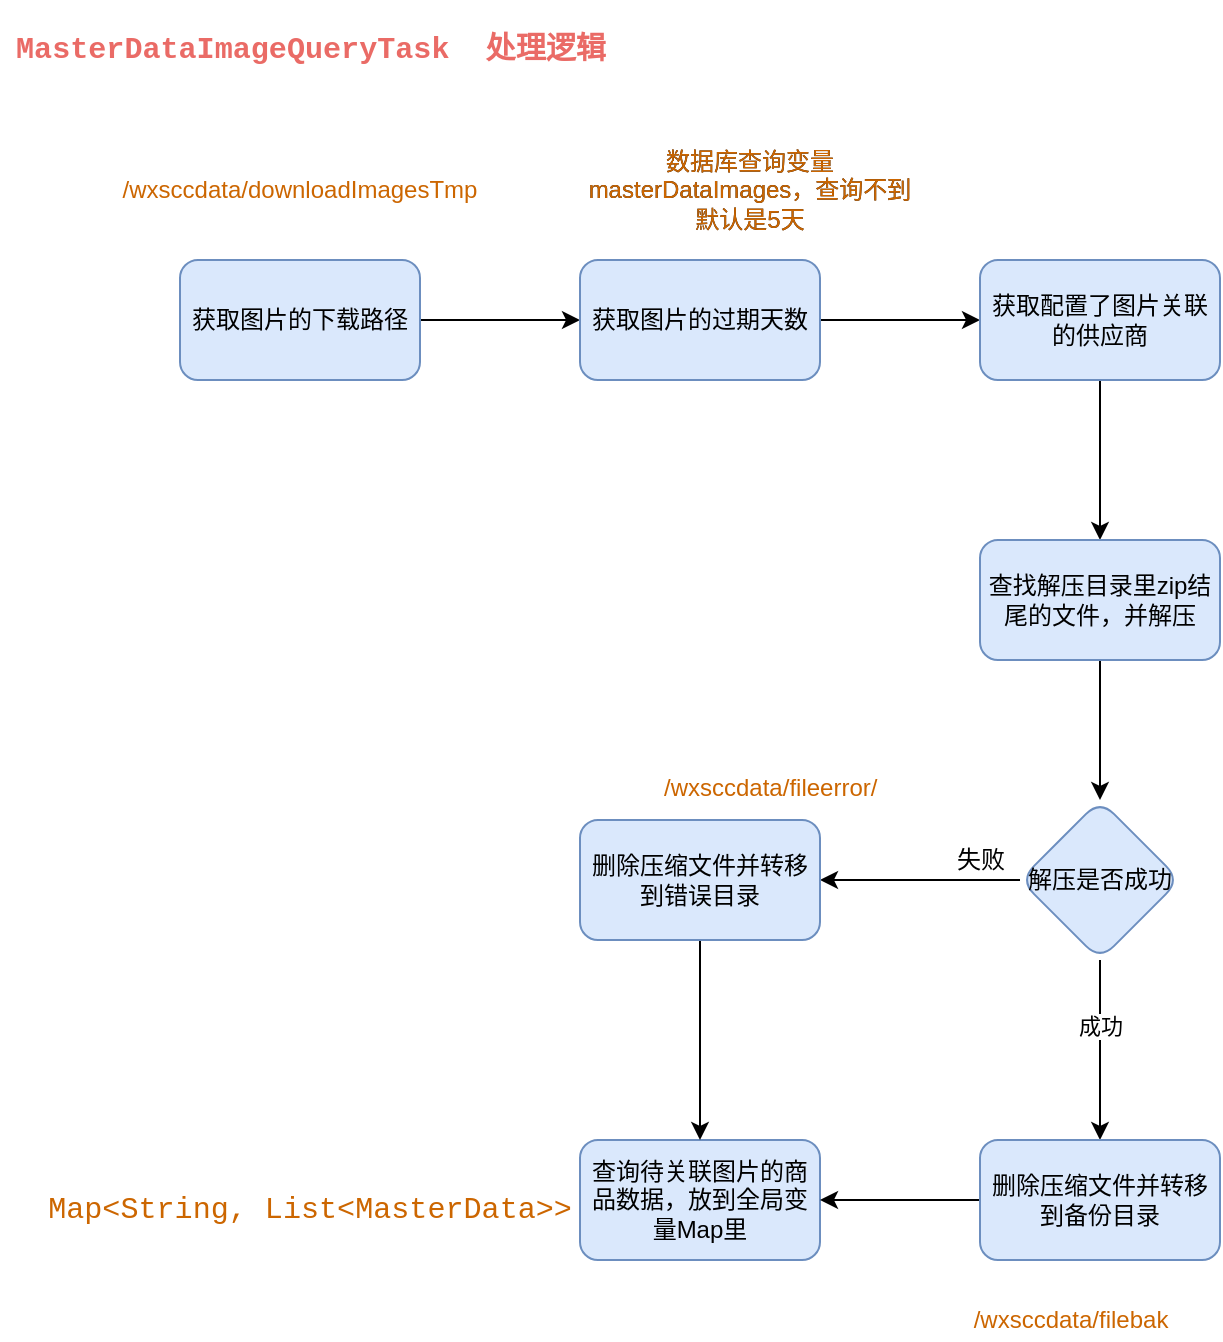<mxfile version="17.1.2" type="github"><diagram id="hZROYogOz50PhspJz0vi" name="Page-1"><mxGraphModel dx="1102" dy="614" grid="1" gridSize="10" guides="1" tooltips="1" connect="1" arrows="1" fold="1" page="1" pageScale="1" pageWidth="827" pageHeight="1169" math="0" shadow="0"><root><mxCell id="0"/><mxCell id="1" parent="0"/><mxCell id="wu-Suy3uLJRbpWJnN6Ik-5" value="" style="edgeStyle=orthogonalEdgeStyle;rounded=0;orthogonalLoop=1;jettySize=auto;html=1;" parent="1" source="wu-Suy3uLJRbpWJnN6Ik-3" target="wu-Suy3uLJRbpWJnN6Ik-4" edge="1"><mxGeometry relative="1" as="geometry"/></mxCell><mxCell id="wu-Suy3uLJRbpWJnN6Ik-3" value="获取图片的下载路径" style="rounded=1;whiteSpace=wrap;html=1;fillColor=#dae8fc;strokeColor=#6c8ebf;" parent="1" vertex="1"><mxGeometry x="130" y="190" width="120" height="60" as="geometry"/></mxCell><mxCell id="wu-Suy3uLJRbpWJnN6Ik-16" style="edgeStyle=orthogonalEdgeStyle;rounded=0;orthogonalLoop=1;jettySize=auto;html=1;exitX=1;exitY=0.5;exitDx=0;exitDy=0;entryX=0;entryY=0.5;entryDx=0;entryDy=0;" parent="1" source="wu-Suy3uLJRbpWJnN6Ik-4" target="wu-Suy3uLJRbpWJnN6Ik-12" edge="1"><mxGeometry relative="1" as="geometry"/></mxCell><mxCell id="wu-Suy3uLJRbpWJnN6Ik-4" value="获取图片的过期天数" style="rounded=1;whiteSpace=wrap;html=1;fillColor=#dae8fc;strokeColor=#6c8ebf;" parent="1" vertex="1"><mxGeometry x="330" y="190" width="120" height="60" as="geometry"/></mxCell><mxCell id="wu-Suy3uLJRbpWJnN6Ik-6" value="/wxsccdata/downloadImagesTmp" style="text;html=1;strokeColor=none;fillColor=none;align=center;verticalAlign=middle;whiteSpace=wrap;rounded=0;fontColor=#CC6600;" parent="1" vertex="1"><mxGeometry x="105" y="140" width="170" height="30" as="geometry"/></mxCell><mxCell id="wu-Suy3uLJRbpWJnN6Ik-11" value="数据库查询变量masterDataImages，查询不到默认是5天" style="text;html=1;strokeColor=none;fillColor=none;align=center;verticalAlign=middle;whiteSpace=wrap;rounded=0;" parent="1" vertex="1"><mxGeometry x="330" y="140" width="170" height="30" as="geometry"/></mxCell><mxCell id="wu-Suy3uLJRbpWJnN6Ik-18" value="" style="edgeStyle=orthogonalEdgeStyle;rounded=0;orthogonalLoop=1;jettySize=auto;html=1;" parent="1" source="wu-Suy3uLJRbpWJnN6Ik-12" target="wu-Suy3uLJRbpWJnN6Ik-17" edge="1"><mxGeometry relative="1" as="geometry"/></mxCell><mxCell id="wu-Suy3uLJRbpWJnN6Ik-12" value="获取配置了图片关联的供应商" style="rounded=1;whiteSpace=wrap;html=1;fillColor=#dae8fc;strokeColor=#6c8ebf;" parent="1" vertex="1"><mxGeometry x="530" y="190" width="120" height="60" as="geometry"/></mxCell><mxCell id="wu-Suy3uLJRbpWJnN6Ik-13" value="查询待关联图片的商品数据，放到全局变量Map里" style="rounded=1;whiteSpace=wrap;html=1;fillColor=#dae8fc;strokeColor=#6c8ebf;" parent="1" vertex="1"><mxGeometry x="330" y="630" width="120" height="60" as="geometry"/></mxCell><mxCell id="wu-Suy3uLJRbpWJnN6Ik-15" value="&lt;pre style=&quot;background-color: rgb(255 , 255 , 255) ; font-family: &amp;quot;courier new&amp;quot; ; font-size: 11.3pt&quot;&gt;Map&amp;lt;String, List&amp;lt;MasterData&amp;gt;&amp;gt;&lt;/pre&gt;" style="text;html=1;strokeColor=none;fillColor=none;align=center;verticalAlign=middle;whiteSpace=wrap;rounded=0;fontColor=#CC6600;" parent="1" vertex="1"><mxGeometry x="110" y="650" width="170" height="30" as="geometry"/></mxCell><mxCell id="wu-Suy3uLJRbpWJnN6Ik-20" value="" style="edgeStyle=orthogonalEdgeStyle;rounded=0;orthogonalLoop=1;jettySize=auto;html=1;" parent="1" source="wu-Suy3uLJRbpWJnN6Ik-17" target="wu-Suy3uLJRbpWJnN6Ik-19" edge="1"><mxGeometry relative="1" as="geometry"/></mxCell><mxCell id="wu-Suy3uLJRbpWJnN6Ik-17" value="查找解压目录里zip结尾的文件，并解压" style="rounded=1;whiteSpace=wrap;html=1;fillColor=#dae8fc;strokeColor=#6c8ebf;" parent="1" vertex="1"><mxGeometry x="530" y="330" width="120" height="60" as="geometry"/></mxCell><mxCell id="wu-Suy3uLJRbpWJnN6Ik-22" value="" style="edgeStyle=orthogonalEdgeStyle;rounded=0;orthogonalLoop=1;jettySize=auto;html=1;" parent="1" source="wu-Suy3uLJRbpWJnN6Ik-19" target="wu-Suy3uLJRbpWJnN6Ik-21" edge="1"><mxGeometry relative="1" as="geometry"/></mxCell><mxCell id="wu-Suy3uLJRbpWJnN6Ik-25" value="成功" style="edgeLabel;html=1;align=center;verticalAlign=middle;resizable=0;points=[];" parent="wu-Suy3uLJRbpWJnN6Ik-22" vertex="1" connectable="0"><mxGeometry x="-0.267" relative="1" as="geometry"><mxPoint as="offset"/></mxGeometry></mxCell><mxCell id="wu-Suy3uLJRbpWJnN6Ik-34" style="edgeStyle=orthogonalEdgeStyle;rounded=0;orthogonalLoop=1;jettySize=auto;html=1;exitX=0;exitY=0.5;exitDx=0;exitDy=0;entryX=1;entryY=0.5;entryDx=0;entryDy=0;" parent="1" source="wu-Suy3uLJRbpWJnN6Ik-19" target="wu-Suy3uLJRbpWJnN6Ik-26" edge="1"><mxGeometry relative="1" as="geometry"/></mxCell><mxCell id="wu-Suy3uLJRbpWJnN6Ik-19" value="解压是否成功" style="rhombus;whiteSpace=wrap;html=1;fillColor=#dae8fc;strokeColor=#6c8ebf;rounded=1;" parent="1" vertex="1"><mxGeometry x="550" y="460" width="80" height="80" as="geometry"/></mxCell><mxCell id="wu-Suy3uLJRbpWJnN6Ik-37" style="edgeStyle=orthogonalEdgeStyle;rounded=0;orthogonalLoop=1;jettySize=auto;html=1;exitX=0;exitY=0.5;exitDx=0;exitDy=0;entryX=1;entryY=0.5;entryDx=0;entryDy=0;" parent="1" source="wu-Suy3uLJRbpWJnN6Ik-21" target="wu-Suy3uLJRbpWJnN6Ik-13" edge="1"><mxGeometry relative="1" as="geometry"/></mxCell><mxCell id="wu-Suy3uLJRbpWJnN6Ik-21" value="删除压缩文件并转移到备份目录" style="whiteSpace=wrap;html=1;fillColor=#dae8fc;strokeColor=#6c8ebf;rounded=1;" parent="1" vertex="1"><mxGeometry x="530" y="630" width="120" height="60" as="geometry"/></mxCell><mxCell id="wu-Suy3uLJRbpWJnN6Ik-36" style="edgeStyle=orthogonalEdgeStyle;rounded=0;orthogonalLoop=1;jettySize=auto;html=1;exitX=0.5;exitY=1;exitDx=0;exitDy=0;entryX=0.5;entryY=0;entryDx=0;entryDy=0;" parent="1" source="wu-Suy3uLJRbpWJnN6Ik-26" target="wu-Suy3uLJRbpWJnN6Ik-13" edge="1"><mxGeometry relative="1" as="geometry"/></mxCell><mxCell id="wu-Suy3uLJRbpWJnN6Ik-26" value="删除压缩文件并转移到错误目录" style="whiteSpace=wrap;html=1;fillColor=#dae8fc;strokeColor=#6c8ebf;rounded=1;" parent="1" vertex="1"><mxGeometry x="330" y="470" width="120" height="60" as="geometry"/></mxCell><mxCell id="wu-Suy3uLJRbpWJnN6Ik-32" value="/wxsccdata/filebak" style="text;html=1;align=center;verticalAlign=middle;resizable=0;points=[];autosize=1;strokeColor=none;fillColor=none;fontColor=#CC6600;" parent="1" vertex="1"><mxGeometry x="520" y="710" width="110" height="20" as="geometry"/></mxCell><mxCell id="wu-Suy3uLJRbpWJnN6Ik-33" value="/wxsccdata/fileerror/" style="text;whiteSpace=wrap;html=1;fontColor=#CC6600;" parent="1" vertex="1"><mxGeometry x="370" y="440" width="130" height="30" as="geometry"/></mxCell><mxCell id="wu-Suy3uLJRbpWJnN6Ik-35" value="失败" style="text;html=1;align=center;verticalAlign=middle;resizable=0;points=[];autosize=1;strokeColor=none;fillColor=none;" parent="1" vertex="1"><mxGeometry x="510" y="480" width="40" height="20" as="geometry"/></mxCell><mxCell id="wu-Suy3uLJRbpWJnN6Ik-38" value="&lt;pre style=&quot;background-color: rgb(255 , 255 , 255) ; font-family: &amp;quot;courier new&amp;quot; ; font-size: 11.3pt&quot;&gt;MasterDataImageQueryTask  处理逻辑&lt;/pre&gt;" style="text;html=1;align=center;verticalAlign=middle;resizable=0;points=[];autosize=1;strokeColor=none;fillColor=none;fontStyle=1;fontColor=#EA6B66;" parent="1" vertex="1"><mxGeometry x="40" y="60" width="310" height="50" as="geometry"/></mxCell><mxCell id="wu-Suy3uLJRbpWJnN6Ik-40" value="数据库查询变量masterDataImages，查询不到默认是5天" style="text;html=1;strokeColor=none;fillColor=none;align=center;verticalAlign=middle;whiteSpace=wrap;rounded=0;fontColor=#CC6600;" parent="1" vertex="1"><mxGeometry x="330" y="140" width="170" height="30" as="geometry"/></mxCell></root></mxGraphModel></diagram></mxfile>